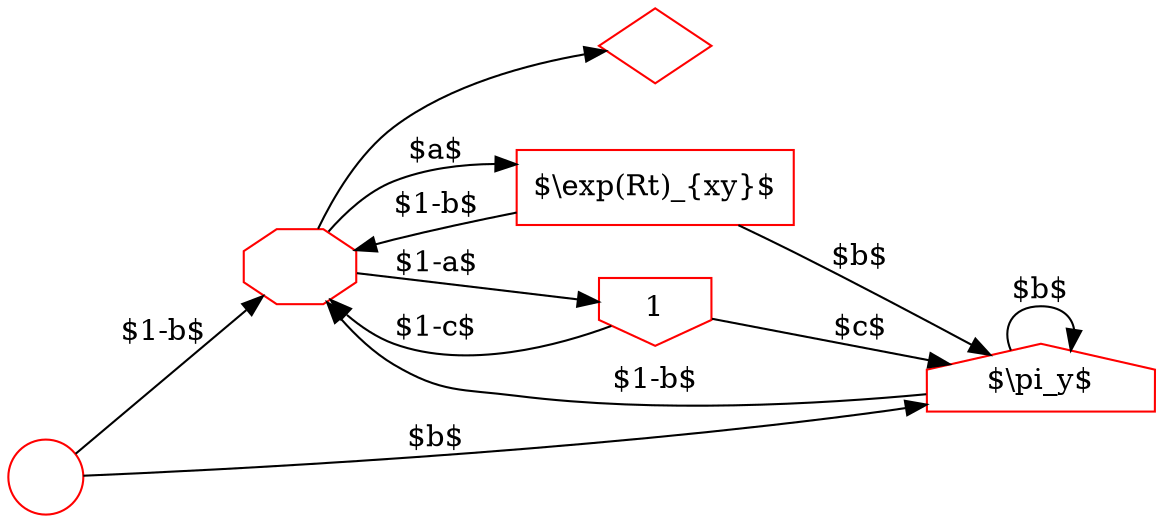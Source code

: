 digraph G {
	rankdir=LR;

    S [label="", shape=circle, color=red];
    E [label="", shape=diamond, color=red];

    W [label="", shape=octagon, color=red];

    I [label="$\\pi_y$", shape=house, color=red];
    M [label="$\\exp(Rt)_{xy}$", shape=rect, color=red];
    D [label="1", shape=invhouse, color=red];

S->I [label="$b$"];
S->W [label="$1-b$"];

M->I [label="$b$"];
M->W [label="$1-b$"];

D->I [label="$c$"];
D->W [label="$1-c$"];

I->I [label="$b$"];
I->W [label="$1-b$"];

W->E;
W->M [label="$a$"];
W->D [label="$1-a$"];


}
